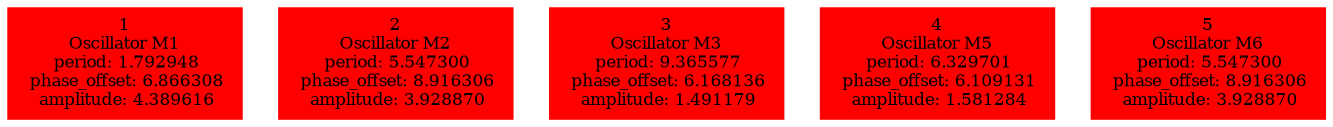  digraph g{ forcelabels=true;
1 [label=<1<BR />Oscillator M1<BR /> period: 1.792948<BR /> phase_offset: 6.866308<BR /> amplitude: 4.389616>, shape=box,color=red,style=filled,fontsize=8];2 [label=<2<BR />Oscillator M2<BR /> period: 5.547300<BR /> phase_offset: 8.916306<BR /> amplitude: 3.928870>, shape=box,color=red,style=filled,fontsize=8];3 [label=<3<BR />Oscillator M3<BR /> period: 9.365577<BR /> phase_offset: 6.168136<BR /> amplitude: 1.491179>, shape=box,color=red,style=filled,fontsize=8];4 [label=<4<BR />Oscillator M5<BR /> period: 6.329701<BR /> phase_offset: 6.109131<BR /> amplitude: 1.581284>, shape=box,color=red,style=filled,fontsize=8];5 [label=<5<BR />Oscillator M6<BR /> period: 5.547300<BR /> phase_offset: 8.916306<BR /> amplitude: 3.928870>, shape=box,color=red,style=filled,fontsize=8]; }
